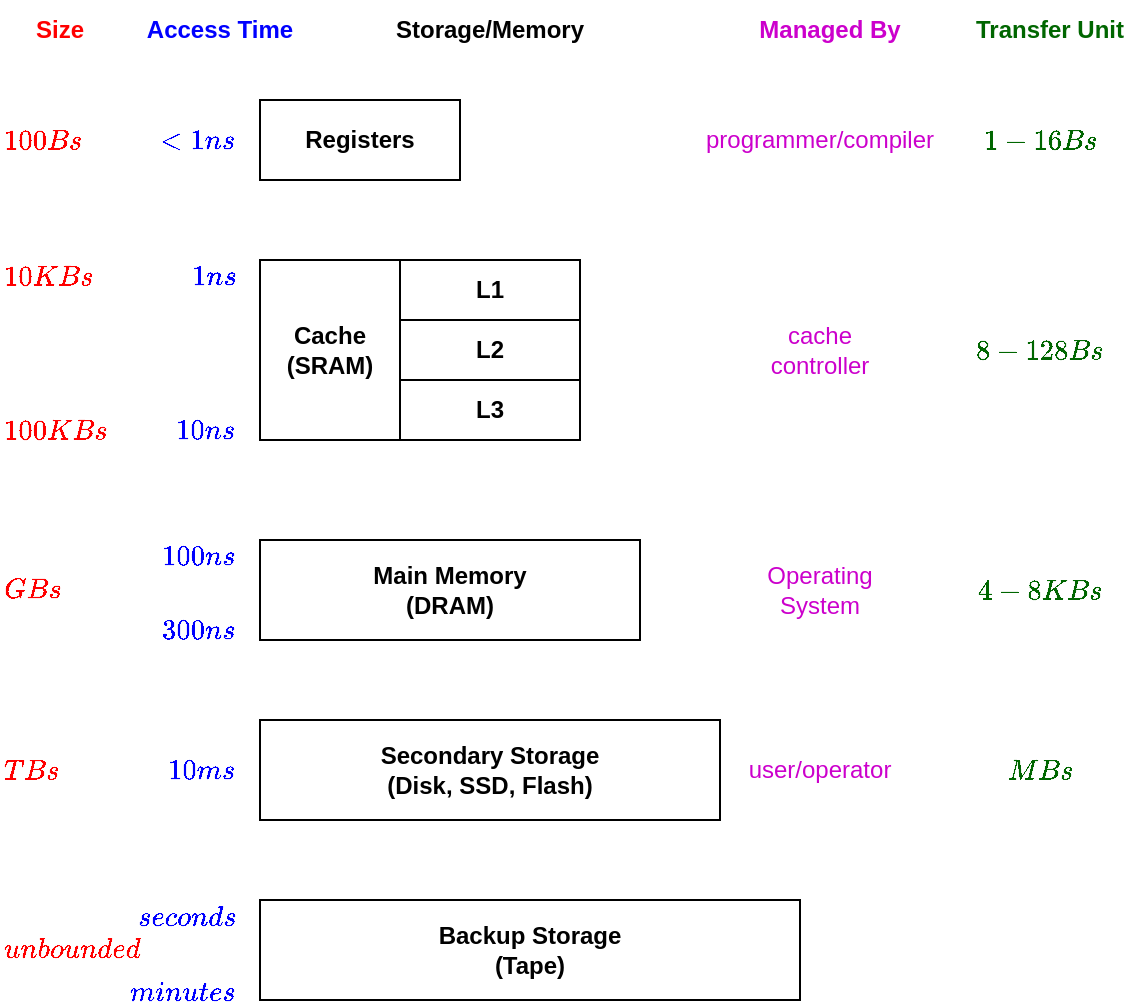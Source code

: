 <mxfile version="20.3.0" type="device"><diagram id="cqc7GozVzQoN_SqvZHzr" name="Page-1"><mxGraphModel dx="1006" dy="930" grid="1" gridSize="10" guides="1" tooltips="1" connect="1" arrows="1" fold="1" page="1" pageScale="1" pageWidth="827" pageHeight="1169" math="1" shadow="0"><root><mxCell id="0"/><mxCell id="1" parent="0"/><mxCell id="K9VJg9qsLu7RPpVqY5IJ-1" value="Registers" style="rounded=0;whiteSpace=wrap;html=1;fontStyle=1" vertex="1" parent="1"><mxGeometry x="240" y="90" width="100" height="40" as="geometry"/></mxCell><mxCell id="K9VJg9qsLu7RPpVqY5IJ-2" value="Cache&lt;br&gt;(SRAM)" style="rounded=0;whiteSpace=wrap;html=1;align=center;fontStyle=1" vertex="1" parent="1"><mxGeometry x="240" y="170" width="70" height="90" as="geometry"/></mxCell><mxCell id="K9VJg9qsLu7RPpVqY5IJ-3" value="L1" style="rounded=0;whiteSpace=wrap;html=1;fontStyle=1" vertex="1" parent="1"><mxGeometry x="310" y="170" width="90" height="30" as="geometry"/></mxCell><mxCell id="K9VJg9qsLu7RPpVqY5IJ-4" value="L2" style="rounded=0;whiteSpace=wrap;html=1;fontStyle=1" vertex="1" parent="1"><mxGeometry x="310" y="200" width="90" height="30" as="geometry"/></mxCell><mxCell id="K9VJg9qsLu7RPpVqY5IJ-5" value="L3" style="rounded=0;whiteSpace=wrap;html=1;fontStyle=1" vertex="1" parent="1"><mxGeometry x="310" y="230" width="90" height="30" as="geometry"/></mxCell><mxCell id="K9VJg9qsLu7RPpVqY5IJ-6" value="Main Memory &lt;br&gt;(DRAM)" style="rounded=0;whiteSpace=wrap;html=1;align=center;fontStyle=1" vertex="1" parent="1"><mxGeometry x="240" y="310" width="190" height="50" as="geometry"/></mxCell><mxCell id="K9VJg9qsLu7RPpVqY5IJ-7" value="Secondary Storage&lt;br&gt;(Disk, SSD, Flash)" style="rounded=0;whiteSpace=wrap;html=1;align=center;fontStyle=1" vertex="1" parent="1"><mxGeometry x="240" y="400" width="230" height="50" as="geometry"/></mxCell><mxCell id="K9VJg9qsLu7RPpVqY5IJ-8" value="Backup Storage&lt;br&gt;(Tape)" style="rounded=0;whiteSpace=wrap;html=1;align=center;fontStyle=1" vertex="1" parent="1"><mxGeometry x="240" y="490" width="270" height="50" as="geometry"/></mxCell><mxCell id="K9VJg9qsLu7RPpVqY5IJ-9" value="$$&amp;lt;1ns$$" style="text;html=1;strokeColor=none;fillColor=none;align=right;verticalAlign=middle;whiteSpace=wrap;rounded=0;fontColor=#0000FF;" vertex="1" parent="1"><mxGeometry x="170" y="95" width="60" height="30" as="geometry"/></mxCell><mxCell id="K9VJg9qsLu7RPpVqY5IJ-10" value="$$1ns$$" style="text;html=1;strokeColor=none;fillColor=none;align=right;verticalAlign=bottom;whiteSpace=wrap;rounded=0;fontColor=#0000FF;" vertex="1" parent="1"><mxGeometry x="170" y="170" width="60" height="30" as="geometry"/></mxCell><mxCell id="K9VJg9qsLu7RPpVqY5IJ-11" value="$$10ns$$" style="text;html=1;strokeColor=none;fillColor=none;align=right;verticalAlign=top;whiteSpace=wrap;rounded=0;fontColor=#0000FF;" vertex="1" parent="1"><mxGeometry x="170" y="230" width="60" height="30" as="geometry"/></mxCell><mxCell id="K9VJg9qsLu7RPpVqY5IJ-14" value="$$100ns$$" style="text;html=1;strokeColor=none;fillColor=none;align=right;verticalAlign=bottom;whiteSpace=wrap;rounded=0;fontColor=#0000FF;" vertex="1" parent="1"><mxGeometry x="170" y="310" width="60" height="30" as="geometry"/></mxCell><mxCell id="K9VJg9qsLu7RPpVqY5IJ-15" value="$$300ns$$" style="text;html=1;strokeColor=none;fillColor=none;align=right;verticalAlign=top;whiteSpace=wrap;rounded=0;fontColor=#0000FF;" vertex="1" parent="1"><mxGeometry x="170" y="330" width="60" height="30" as="geometry"/></mxCell><mxCell id="K9VJg9qsLu7RPpVqY5IJ-16" value="$$10ms$$" style="text;html=1;strokeColor=none;fillColor=none;align=right;verticalAlign=middle;whiteSpace=wrap;rounded=0;fontColor=#0000FF;" vertex="1" parent="1"><mxGeometry x="170" y="410" width="60" height="30" as="geometry"/></mxCell><mxCell id="K9VJg9qsLu7RPpVqY5IJ-18" value="$$seconds$$" style="text;html=1;strokeColor=none;fillColor=none;align=right;verticalAlign=bottom;whiteSpace=wrap;rounded=0;fontColor=#0000FF;" vertex="1" parent="1"><mxGeometry x="170" y="490" width="60" height="30" as="geometry"/></mxCell><mxCell id="K9VJg9qsLu7RPpVqY5IJ-19" value="$$minutes$$" style="text;html=1;strokeColor=none;fillColor=none;align=right;verticalAlign=top;whiteSpace=wrap;rounded=0;fontColor=#0000FF;" vertex="1" parent="1"><mxGeometry x="170" y="510" width="60" height="30" as="geometry"/></mxCell><mxCell id="K9VJg9qsLu7RPpVqY5IJ-20" value="$$100Bs$$" style="text;html=1;strokeColor=none;fillColor=none;align=left;verticalAlign=middle;whiteSpace=wrap;rounded=0;fontColor=#FF0000;" vertex="1" parent="1"><mxGeometry x="110" y="95" width="60" height="30" as="geometry"/></mxCell><mxCell id="K9VJg9qsLu7RPpVqY5IJ-21" value="$$10KBs$$" style="text;html=1;strokeColor=none;fillColor=none;align=left;verticalAlign=bottom;whiteSpace=wrap;rounded=0;fontColor=#FF0000;" vertex="1" parent="1"><mxGeometry x="110" y="170" width="60" height="30" as="geometry"/></mxCell><mxCell id="K9VJg9qsLu7RPpVqY5IJ-22" value="$$100KBs$$" style="text;html=1;strokeColor=none;fillColor=none;align=left;verticalAlign=top;whiteSpace=wrap;rounded=0;fontColor=#FF0000;" vertex="1" parent="1"><mxGeometry x="110" y="230" width="60" height="30" as="geometry"/></mxCell><mxCell id="K9VJg9qsLu7RPpVqY5IJ-23" value="$$GBs$$" style="text;html=1;strokeColor=none;fillColor=none;align=left;verticalAlign=middle;whiteSpace=wrap;rounded=0;fontColor=#FF0000;" vertex="1" parent="1"><mxGeometry x="110" y="320" width="60" height="30" as="geometry"/></mxCell><mxCell id="K9VJg9qsLu7RPpVqY5IJ-25" value="$$TBs$$" style="text;html=1;strokeColor=none;fillColor=none;align=left;verticalAlign=middle;whiteSpace=wrap;rounded=0;fontColor=#FF0000;" vertex="1" parent="1"><mxGeometry x="110" y="410" width="60" height="30" as="geometry"/></mxCell><mxCell id="K9VJg9qsLu7RPpVqY5IJ-27" value="$$unbounded$$" style="text;html=1;strokeColor=none;fillColor=none;align=left;verticalAlign=middle;whiteSpace=wrap;rounded=0;fontColor=#FF0000;" vertex="1" parent="1"><mxGeometry x="110" y="500" width="60" height="30" as="geometry"/></mxCell><mxCell id="K9VJg9qsLu7RPpVqY5IJ-30" value="programmer/compiler" style="text;html=1;strokeColor=none;fillColor=none;align=center;verticalAlign=middle;whiteSpace=wrap;rounded=0;fontColor=#CC00CC;" vertex="1" parent="1"><mxGeometry x="490" y="95" width="60" height="30" as="geometry"/></mxCell><mxCell id="K9VJg9qsLu7RPpVqY5IJ-31" value="$$1-16Bs$$" style="text;html=1;strokeColor=none;fillColor=none;align=center;verticalAlign=middle;whiteSpace=wrap;rounded=0;fontColor=#006600;" vertex="1" parent="1"><mxGeometry x="600" y="95" width="60" height="30" as="geometry"/></mxCell><mxCell id="K9VJg9qsLu7RPpVqY5IJ-32" value="cache controller" style="text;html=1;strokeColor=none;fillColor=none;align=center;verticalAlign=middle;whiteSpace=wrap;rounded=0;fontColor=#CC00CC;" vertex="1" parent="1"><mxGeometry x="490" y="200" width="60" height="30" as="geometry"/></mxCell><mxCell id="K9VJg9qsLu7RPpVqY5IJ-33" value="$$8-128Bs$$" style="text;html=1;strokeColor=none;fillColor=none;align=center;verticalAlign=middle;whiteSpace=wrap;rounded=0;fontColor=#006600;" vertex="1" parent="1"><mxGeometry x="600" y="200" width="60" height="30" as="geometry"/></mxCell><mxCell id="K9VJg9qsLu7RPpVqY5IJ-34" value="Operating System" style="text;html=1;strokeColor=none;fillColor=none;align=center;verticalAlign=middle;whiteSpace=wrap;rounded=0;fontColor=#CC00CC;" vertex="1" parent="1"><mxGeometry x="490" y="320" width="60" height="30" as="geometry"/></mxCell><mxCell id="K9VJg9qsLu7RPpVqY5IJ-35" value="$$4-8KBs$$" style="text;html=1;strokeColor=none;fillColor=none;align=center;verticalAlign=middle;whiteSpace=wrap;rounded=0;fontColor=#006600;" vertex="1" parent="1"><mxGeometry x="600" y="320" width="60" height="30" as="geometry"/></mxCell><mxCell id="K9VJg9qsLu7RPpVqY5IJ-36" value="user/operator" style="text;html=1;strokeColor=none;fillColor=none;align=center;verticalAlign=middle;whiteSpace=wrap;rounded=0;fontColor=#CC00CC;" vertex="1" parent="1"><mxGeometry x="490" y="410" width="60" height="30" as="geometry"/></mxCell><mxCell id="K9VJg9qsLu7RPpVqY5IJ-37" value="$$MBs$$" style="text;html=1;strokeColor=none;fillColor=none;align=center;verticalAlign=middle;whiteSpace=wrap;rounded=0;fontColor=#006600;" vertex="1" parent="1"><mxGeometry x="600" y="410" width="60" height="30" as="geometry"/></mxCell><mxCell id="K9VJg9qsLu7RPpVqY5IJ-38" value="Access Time" style="text;html=1;strokeColor=none;fillColor=none;align=center;verticalAlign=middle;whiteSpace=wrap;rounded=0;fontColor=#0000FF;fontStyle=1" vertex="1" parent="1"><mxGeometry x="180" y="40" width="80" height="30" as="geometry"/></mxCell><mxCell id="K9VJg9qsLu7RPpVqY5IJ-39" value="Size" style="text;html=1;strokeColor=none;fillColor=none;align=center;verticalAlign=middle;whiteSpace=wrap;rounded=0;fontColor=#FF0000;fontStyle=1" vertex="1" parent="1"><mxGeometry x="110" y="40" width="60" height="30" as="geometry"/></mxCell><mxCell id="K9VJg9qsLu7RPpVqY5IJ-40" value="Storage/Memory" style="text;html=1;strokeColor=none;fillColor=none;align=center;verticalAlign=middle;whiteSpace=wrap;rounded=0;fontColor=#000000;fontStyle=1" vertex="1" parent="1"><mxGeometry x="240" y="40" width="230" height="30" as="geometry"/></mxCell><mxCell id="K9VJg9qsLu7RPpVqY5IJ-41" value="Managed By" style="text;html=1;strokeColor=none;fillColor=none;align=center;verticalAlign=middle;whiteSpace=wrap;rounded=0;fontColor=#CC00CC;fontStyle=1" vertex="1" parent="1"><mxGeometry x="470" y="40" width="110" height="30" as="geometry"/></mxCell><mxCell id="K9VJg9qsLu7RPpVqY5IJ-42" value="Transfer Unit" style="text;html=1;strokeColor=none;fillColor=none;align=center;verticalAlign=middle;whiteSpace=wrap;rounded=0;fontColor=#006600;fontStyle=1" vertex="1" parent="1"><mxGeometry x="590" y="40" width="90" height="30" as="geometry"/></mxCell></root></mxGraphModel></diagram></mxfile>